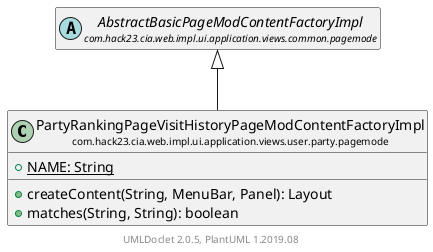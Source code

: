@startuml
    set namespaceSeparator none
    hide empty fields
    hide empty methods

    class "<size:14>PartyRankingPageVisitHistoryPageModContentFactoryImpl\n<size:10>com.hack23.cia.web.impl.ui.application.views.user.party.pagemode" as com.hack23.cia.web.impl.ui.application.views.user.party.pagemode.PartyRankingPageVisitHistoryPageModContentFactoryImpl [[PartyRankingPageVisitHistoryPageModContentFactoryImpl.html]] {
        {static} +NAME: String
        +createContent(String, MenuBar, Panel): Layout
        +matches(String, String): boolean
    }

    abstract class "<size:14>AbstractBasicPageModContentFactoryImpl\n<size:10>com.hack23.cia.web.impl.ui.application.views.common.pagemode" as com.hack23.cia.web.impl.ui.application.views.common.pagemode.AbstractBasicPageModContentFactoryImpl [[../../../common/pagemode/AbstractBasicPageModContentFactoryImpl.html]]

    com.hack23.cia.web.impl.ui.application.views.common.pagemode.AbstractBasicPageModContentFactoryImpl <|-- com.hack23.cia.web.impl.ui.application.views.user.party.pagemode.PartyRankingPageVisitHistoryPageModContentFactoryImpl

    center footer UMLDoclet 2.0.5, PlantUML 1.2019.08
@enduml
